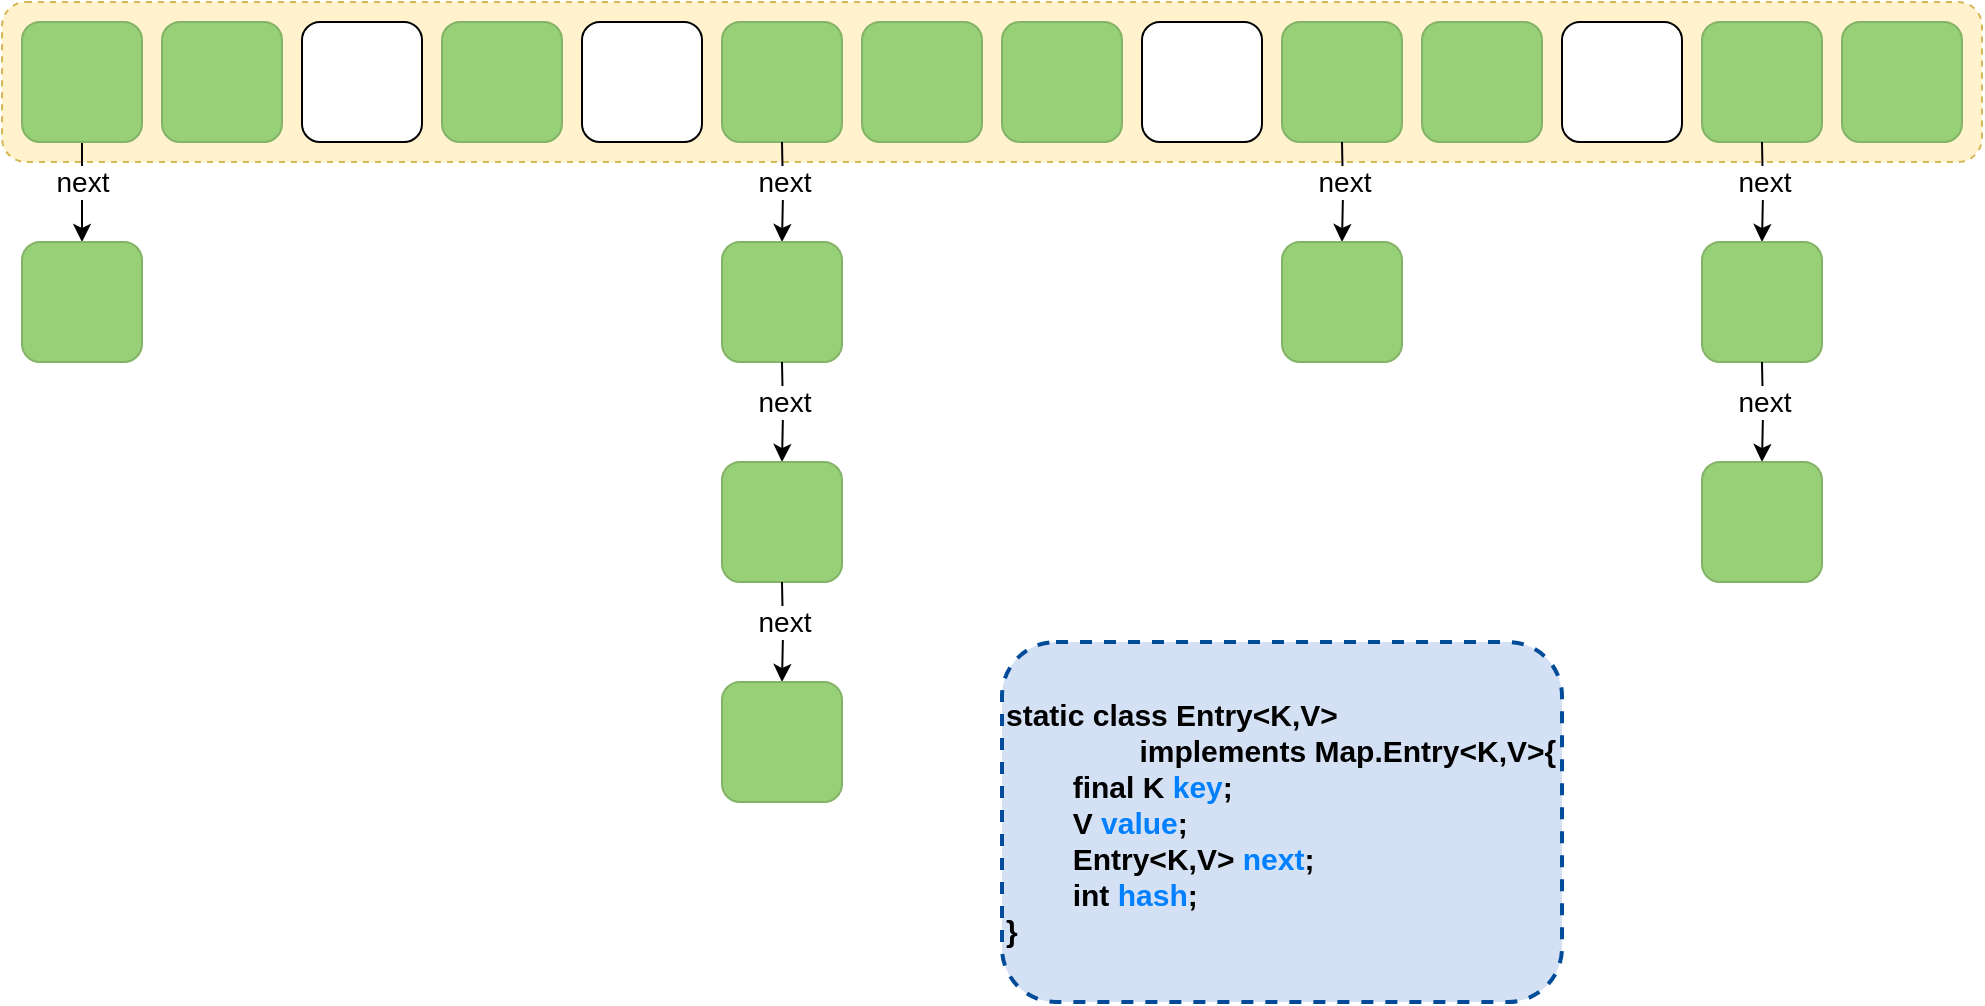 <mxfile version="15.4.0" type="device"><diagram id="llk0AHtL2ntSLdPzXPD2" name="第 1 页"><mxGraphModel dx="1086" dy="806" grid="1" gridSize="10" guides="1" tooltips="1" connect="1" arrows="1" fold="1" page="1" pageScale="1" pageWidth="1100" pageHeight="850" math="0" shadow="0"><root><mxCell id="0"/><mxCell id="1" parent="0"/><mxCell id="fuY0genvQZkvi56dgPYT-1" value="" style="rounded=1;whiteSpace=wrap;html=1;dashed=1;fillColor=#fff2cc;strokeColor=#d6b656;" vertex="1" parent="1"><mxGeometry x="50" y="210" width="990" height="80" as="geometry"/></mxCell><mxCell id="fuY0genvQZkvi56dgPYT-19" value="" style="edgeStyle=orthogonalEdgeStyle;rounded=0;orthogonalLoop=1;jettySize=auto;html=1;" edge="1" parent="1" source="fuY0genvQZkvi56dgPYT-2" target="fuY0genvQZkvi56dgPYT-18"><mxGeometry relative="1" as="geometry"/></mxCell><mxCell id="fuY0genvQZkvi56dgPYT-20" value="next" style="edgeLabel;html=1;align=center;verticalAlign=middle;resizable=0;points=[];fontSize=14;" vertex="1" connectable="0" parent="fuY0genvQZkvi56dgPYT-19"><mxGeometry x="-0.25" y="2" relative="1" as="geometry"><mxPoint x="-2" y="1" as="offset"/></mxGeometry></mxCell><mxCell id="fuY0genvQZkvi56dgPYT-2" value="" style="rounded=1;whiteSpace=wrap;html=1;fillColor=#97D077;strokeColor=#82b366;" vertex="1" parent="1"><mxGeometry x="60" y="220" width="60" height="60" as="geometry"/></mxCell><mxCell id="fuY0genvQZkvi56dgPYT-3" value="" style="rounded=1;whiteSpace=wrap;html=1;strokeColor=#82b366;fillColor=#97D077;" vertex="1" parent="1"><mxGeometry x="130" y="220" width="60" height="60" as="geometry"/></mxCell><mxCell id="fuY0genvQZkvi56dgPYT-4" value="" style="rounded=1;whiteSpace=wrap;html=1;" vertex="1" parent="1"><mxGeometry x="200" y="220" width="60" height="60" as="geometry"/></mxCell><mxCell id="fuY0genvQZkvi56dgPYT-5" value="" style="rounded=1;whiteSpace=wrap;html=1;strokeColor=#82b366;fillColor=#97D077;" vertex="1" parent="1"><mxGeometry x="270" y="220" width="60" height="60" as="geometry"/></mxCell><mxCell id="fuY0genvQZkvi56dgPYT-6" value="" style="rounded=1;whiteSpace=wrap;html=1;" vertex="1" parent="1"><mxGeometry x="340" y="220" width="60" height="60" as="geometry"/></mxCell><mxCell id="fuY0genvQZkvi56dgPYT-7" value="" style="rounded=1;whiteSpace=wrap;html=1;strokeColor=#82b366;fillColor=#97D077;" vertex="1" parent="1"><mxGeometry x="410" y="220" width="60" height="60" as="geometry"/></mxCell><mxCell id="fuY0genvQZkvi56dgPYT-8" value="" style="rounded=1;whiteSpace=wrap;html=1;strokeColor=#82b366;fillColor=#97D077;" vertex="1" parent="1"><mxGeometry x="480" y="220" width="60" height="60" as="geometry"/></mxCell><mxCell id="fuY0genvQZkvi56dgPYT-9" value="" style="rounded=1;whiteSpace=wrap;html=1;strokeColor=#82b366;fillColor=#97D077;" vertex="1" parent="1"><mxGeometry x="550" y="220" width="60" height="60" as="geometry"/></mxCell><mxCell id="fuY0genvQZkvi56dgPYT-10" value="" style="rounded=1;whiteSpace=wrap;html=1;" vertex="1" parent="1"><mxGeometry x="620" y="220" width="60" height="60" as="geometry"/></mxCell><mxCell id="fuY0genvQZkvi56dgPYT-11" value="" style="rounded=1;whiteSpace=wrap;html=1;strokeColor=#82b366;fillColor=#97D077;" vertex="1" parent="1"><mxGeometry x="690" y="220" width="60" height="60" as="geometry"/></mxCell><mxCell id="fuY0genvQZkvi56dgPYT-12" value="" style="rounded=1;whiteSpace=wrap;html=1;strokeColor=#82b366;fillColor=#97D077;" vertex="1" parent="1"><mxGeometry x="760" y="220" width="60" height="60" as="geometry"/></mxCell><mxCell id="fuY0genvQZkvi56dgPYT-13" value="" style="rounded=1;whiteSpace=wrap;html=1;" vertex="1" parent="1"><mxGeometry x="830" y="220" width="60" height="60" as="geometry"/></mxCell><mxCell id="fuY0genvQZkvi56dgPYT-14" value="" style="rounded=1;whiteSpace=wrap;html=1;strokeColor=#82b366;fillColor=#97D077;" vertex="1" parent="1"><mxGeometry x="900" y="220" width="60" height="60" as="geometry"/></mxCell><mxCell id="fuY0genvQZkvi56dgPYT-15" value="" style="rounded=1;whiteSpace=wrap;html=1;strokeColor=#82b366;fillColor=#97D077;" vertex="1" parent="1"><mxGeometry x="970" y="220" width="60" height="60" as="geometry"/></mxCell><mxCell id="fuY0genvQZkvi56dgPYT-18" value="" style="rounded=1;whiteSpace=wrap;html=1;fillColor=#97D077;strokeColor=#82b366;" vertex="1" parent="1"><mxGeometry x="60" y="330" width="60" height="60" as="geometry"/></mxCell><mxCell id="fuY0genvQZkvi56dgPYT-21" value="" style="edgeStyle=orthogonalEdgeStyle;rounded=0;orthogonalLoop=1;jettySize=auto;html=1;" edge="1" parent="1" target="fuY0genvQZkvi56dgPYT-23"><mxGeometry relative="1" as="geometry"><mxPoint x="440" y="280" as="sourcePoint"/></mxGeometry></mxCell><mxCell id="fuY0genvQZkvi56dgPYT-22" value="next" style="edgeLabel;html=1;align=center;verticalAlign=middle;resizable=0;points=[];fontSize=14;" vertex="1" connectable="0" parent="fuY0genvQZkvi56dgPYT-21"><mxGeometry x="-0.25" y="2" relative="1" as="geometry"><mxPoint x="-2" y="1" as="offset"/></mxGeometry></mxCell><mxCell id="fuY0genvQZkvi56dgPYT-23" value="" style="rounded=1;whiteSpace=wrap;html=1;fillColor=#97D077;strokeColor=#82b366;" vertex="1" parent="1"><mxGeometry x="410" y="330" width="60" height="60" as="geometry"/></mxCell><mxCell id="fuY0genvQZkvi56dgPYT-25" value="" style="edgeStyle=orthogonalEdgeStyle;rounded=0;orthogonalLoop=1;jettySize=auto;html=1;" edge="1" parent="1" target="fuY0genvQZkvi56dgPYT-27"><mxGeometry relative="1" as="geometry"><mxPoint x="440" y="390" as="sourcePoint"/></mxGeometry></mxCell><mxCell id="fuY0genvQZkvi56dgPYT-26" value="next" style="edgeLabel;html=1;align=center;verticalAlign=middle;resizable=0;points=[];fontSize=14;" vertex="1" connectable="0" parent="fuY0genvQZkvi56dgPYT-25"><mxGeometry x="-0.25" y="2" relative="1" as="geometry"><mxPoint x="-2" y="1" as="offset"/></mxGeometry></mxCell><mxCell id="fuY0genvQZkvi56dgPYT-27" value="" style="rounded=1;whiteSpace=wrap;html=1;fillColor=#97D077;strokeColor=#82b366;" vertex="1" parent="1"><mxGeometry x="410" y="440" width="60" height="60" as="geometry"/></mxCell><mxCell id="fuY0genvQZkvi56dgPYT-28" value="" style="edgeStyle=orthogonalEdgeStyle;rounded=0;orthogonalLoop=1;jettySize=auto;html=1;" edge="1" parent="1" target="fuY0genvQZkvi56dgPYT-30"><mxGeometry relative="1" as="geometry"><mxPoint x="720" y="280" as="sourcePoint"/></mxGeometry></mxCell><mxCell id="fuY0genvQZkvi56dgPYT-29" value="next" style="edgeLabel;html=1;align=center;verticalAlign=middle;resizable=0;points=[];fontSize=14;" vertex="1" connectable="0" parent="fuY0genvQZkvi56dgPYT-28"><mxGeometry x="-0.25" y="2" relative="1" as="geometry"><mxPoint x="-2" y="1" as="offset"/></mxGeometry></mxCell><mxCell id="fuY0genvQZkvi56dgPYT-30" value="" style="rounded=1;whiteSpace=wrap;html=1;fillColor=#97D077;strokeColor=#82b366;" vertex="1" parent="1"><mxGeometry x="690" y="330" width="60" height="60" as="geometry"/></mxCell><mxCell id="fuY0genvQZkvi56dgPYT-31" value="" style="edgeStyle=orthogonalEdgeStyle;rounded=0;orthogonalLoop=1;jettySize=auto;html=1;" edge="1" parent="1" target="fuY0genvQZkvi56dgPYT-33"><mxGeometry relative="1" as="geometry"><mxPoint x="930" y="280" as="sourcePoint"/></mxGeometry></mxCell><mxCell id="fuY0genvQZkvi56dgPYT-32" value="next" style="edgeLabel;html=1;align=center;verticalAlign=middle;resizable=0;points=[];fontSize=14;" vertex="1" connectable="0" parent="fuY0genvQZkvi56dgPYT-31"><mxGeometry x="-0.25" y="2" relative="1" as="geometry"><mxPoint x="-2" y="1" as="offset"/></mxGeometry></mxCell><mxCell id="fuY0genvQZkvi56dgPYT-33" value="" style="rounded=1;whiteSpace=wrap;html=1;fillColor=#97D077;strokeColor=#82b366;" vertex="1" parent="1"><mxGeometry x="900" y="330" width="60" height="60" as="geometry"/></mxCell><mxCell id="fuY0genvQZkvi56dgPYT-34" value="" style="edgeStyle=orthogonalEdgeStyle;rounded=0;orthogonalLoop=1;jettySize=auto;html=1;" edge="1" parent="1" target="fuY0genvQZkvi56dgPYT-36"><mxGeometry relative="1" as="geometry"><mxPoint x="930" y="390" as="sourcePoint"/></mxGeometry></mxCell><mxCell id="fuY0genvQZkvi56dgPYT-35" value="next" style="edgeLabel;html=1;align=center;verticalAlign=middle;resizable=0;points=[];fontSize=14;" vertex="1" connectable="0" parent="fuY0genvQZkvi56dgPYT-34"><mxGeometry x="-0.25" y="2" relative="1" as="geometry"><mxPoint x="-2" y="1" as="offset"/></mxGeometry></mxCell><mxCell id="fuY0genvQZkvi56dgPYT-36" value="" style="rounded=1;whiteSpace=wrap;html=1;fillColor=#97D077;strokeColor=#82b366;" vertex="1" parent="1"><mxGeometry x="900" y="440" width="60" height="60" as="geometry"/></mxCell><mxCell id="fuY0genvQZkvi56dgPYT-37" value="" style="edgeStyle=orthogonalEdgeStyle;rounded=0;orthogonalLoop=1;jettySize=auto;html=1;" edge="1" parent="1" target="fuY0genvQZkvi56dgPYT-39"><mxGeometry relative="1" as="geometry"><mxPoint x="440" y="500" as="sourcePoint"/></mxGeometry></mxCell><mxCell id="fuY0genvQZkvi56dgPYT-38" value="next" style="edgeLabel;html=1;align=center;verticalAlign=middle;resizable=0;points=[];fontSize=14;" vertex="1" connectable="0" parent="fuY0genvQZkvi56dgPYT-37"><mxGeometry x="-0.25" y="2" relative="1" as="geometry"><mxPoint x="-2" y="1" as="offset"/></mxGeometry></mxCell><mxCell id="fuY0genvQZkvi56dgPYT-39" value="" style="rounded=1;whiteSpace=wrap;html=1;fillColor=#97D077;strokeColor=#82b366;" vertex="1" parent="1"><mxGeometry x="410" y="550" width="60" height="60" as="geometry"/></mxCell><mxCell id="fuY0genvQZkvi56dgPYT-40" value="static class Entry&amp;lt;K,V&amp;gt; &lt;br style=&quot;font-size: 15px&quot;&gt;&lt;span style=&quot;white-space: pre ; font-size: 15px&quot;&gt;&lt;span style=&quot;white-space: pre&quot;&gt;&#9;&lt;/span&gt;&#9;&lt;/span&gt;implements Map.Entry&amp;lt;K,V&amp;gt;{&lt;br&gt;&lt;span style=&quot;white-space: pre&quot;&gt;&lt;span style=&quot;white-space: pre&quot;&gt;&#9;&lt;/span&gt;&lt;/span&gt;final K &lt;font color=&quot;#007fff&quot;&gt;key&lt;/font&gt;;&lt;br&gt;&lt;span style=&quot;white-space: pre&quot;&gt;&#9;&lt;/span&gt;V &lt;font color=&quot;#007fff&quot;&gt;value&lt;/font&gt;;&lt;br&gt;&lt;span style=&quot;white-space: pre&quot;&gt;&#9;&lt;/span&gt;Entry&amp;lt;K,V&amp;gt; &lt;font color=&quot;#007fff&quot;&gt;next&lt;/font&gt;;&lt;br&gt;&lt;span style=&quot;white-space: pre&quot;&gt;&#9;&lt;/span&gt;int &lt;font color=&quot;#007fff&quot;&gt;hash&lt;/font&gt;;&lt;br style=&quot;font-size: 15px&quot;&gt;}" style="rounded=1;whiteSpace=wrap;html=1;fontSize=15;fillColor=#D4E1F5;strokeColor=#004C99;dashed=1;align=left;fontStyle=1;strokeWidth=2;" vertex="1" parent="1"><mxGeometry x="550" y="530" width="280" height="180" as="geometry"/></mxCell></root></mxGraphModel></diagram></mxfile>